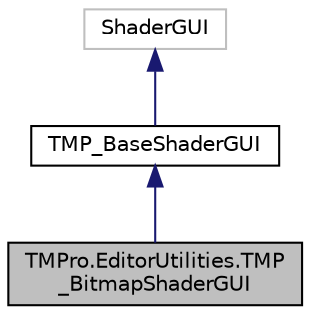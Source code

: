 digraph "TMPro.EditorUtilities.TMP_BitmapShaderGUI"
{
 // LATEX_PDF_SIZE
  edge [fontname="Helvetica",fontsize="10",labelfontname="Helvetica",labelfontsize="10"];
  node [fontname="Helvetica",fontsize="10",shape=record];
  Node1 [label="TMPro.EditorUtilities.TMP\l_BitmapShaderGUI",height=0.2,width=0.4,color="black", fillcolor="grey75", style="filled", fontcolor="black",tooltip=" "];
  Node2 -> Node1 [dir="back",color="midnightblue",fontsize="10",style="solid",fontname="Helvetica"];
  Node2 [label="TMP_BaseShaderGUI",height=0.2,width=0.4,color="black", fillcolor="white", style="filled",URL="$class_t_m_pro_1_1_editor_utilities_1_1_t_m_p___base_shader_g_u_i.html",tooltip="Base class for TextMesh Pro shader GUIs."];
  Node3 -> Node2 [dir="back",color="midnightblue",fontsize="10",style="solid",fontname="Helvetica"];
  Node3 [label="ShaderGUI",height=0.2,width=0.4,color="grey75", fillcolor="white", style="filled",tooltip=" "];
}
